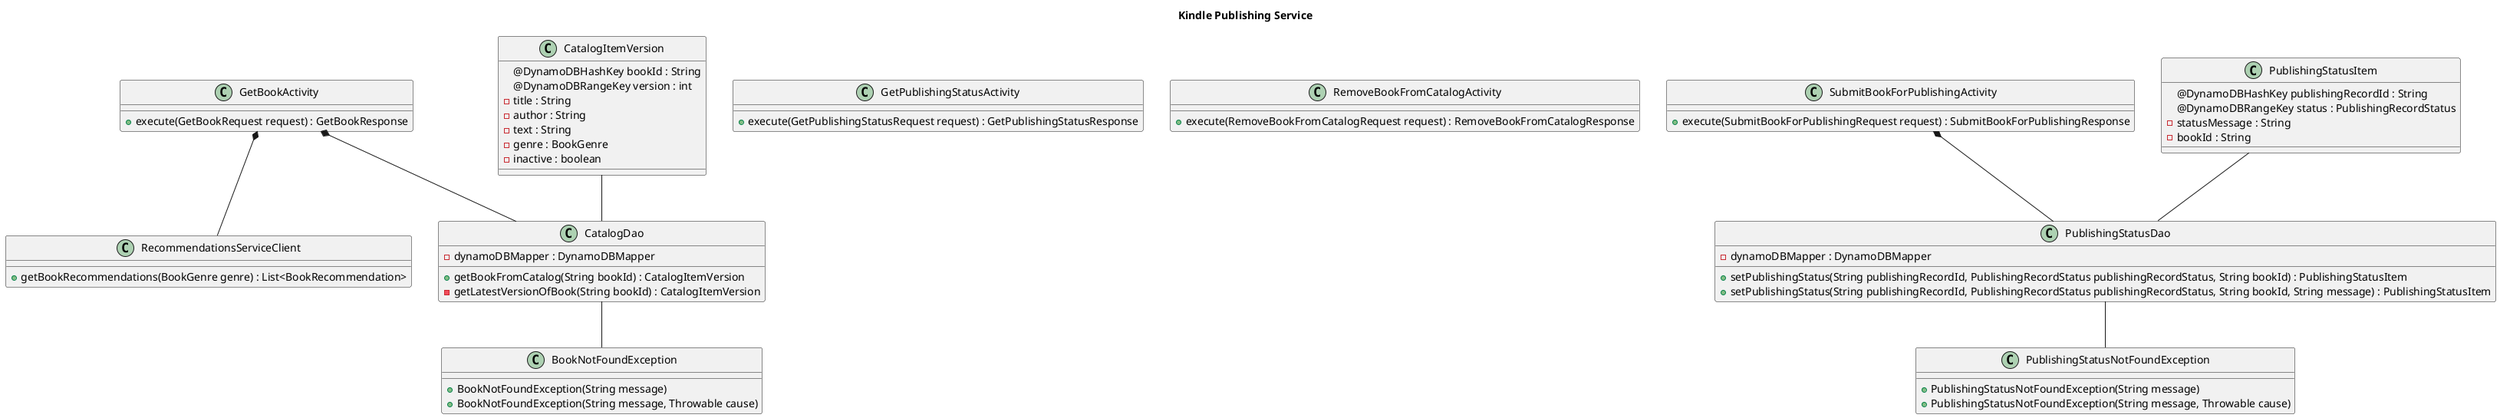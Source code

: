 @startuml
title Kindle Publishing Service

class GetBookActivity {
+execute(GetBookRequest request) : GetBookResponse
}

class GetPublishingStatusActivity {
+execute(GetPublishingStatusRequest request) : GetPublishingStatusResponse
}

class RemoveBookFromCatalogActivity {
+execute(RemoveBookFromCatalogRequest request) : RemoveBookFromCatalogResponse
}

class SubmitBookForPublishingActivity {
+execute(SubmitBookForPublishingRequest request) : SubmitBookForPublishingResponse
}

class RecommendationsServiceClient {
+getBookRecommendations(BookGenre genre) : List<BookRecommendation>
}

class CatalogDao {
-dynamoDBMapper : DynamoDBMapper
+getBookFromCatalog(String bookId) : CatalogItemVersion
-getLatestVersionOfBook(String bookId) : CatalogItemVersion
}

class PublishingStatusDao {
-dynamoDBMapper : DynamoDBMapper
+setPublishingStatus(String publishingRecordId, PublishingRecordStatus publishingRecordStatus, String bookId) : PublishingStatusItem
+setPublishingStatus(String publishingRecordId, PublishingRecordStatus publishingRecordStatus, String bookId, String message) : PublishingStatusItem
}

class CatalogItemVersion {
@DynamoDBHashKey bookId : String
@DynamoDBRangeKey version : int
-title : String
-author : String
-text : String
-genre : BookGenre
-inactive : boolean

}

class PublishingStatusItem {
@DynamoDBHashKey publishingRecordId : String
@DynamoDBRangeKey status : PublishingRecordStatus
-statusMessage : String
-bookId : String
}

class BookNotFoundException {
+BookNotFoundException(String message)
+BookNotFoundException(String message, Throwable cause)
}

class PublishingStatusNotFoundException {
+PublishingStatusNotFoundException(String message)
+PublishingStatusNotFoundException(String message, Throwable cause)
}

GetBookActivity *-- CatalogDao
GetBookActivity *-- RecommendationsServiceClient
SubmitBookForPublishingActivity *-- PublishingStatusDao

CatalogItemVersion -- CatalogDao
PublishingStatusItem -- PublishingStatusDao
CatalogDao -- BookNotFoundException
PublishingStatusDao -- PublishingStatusNotFoundException


@enduml